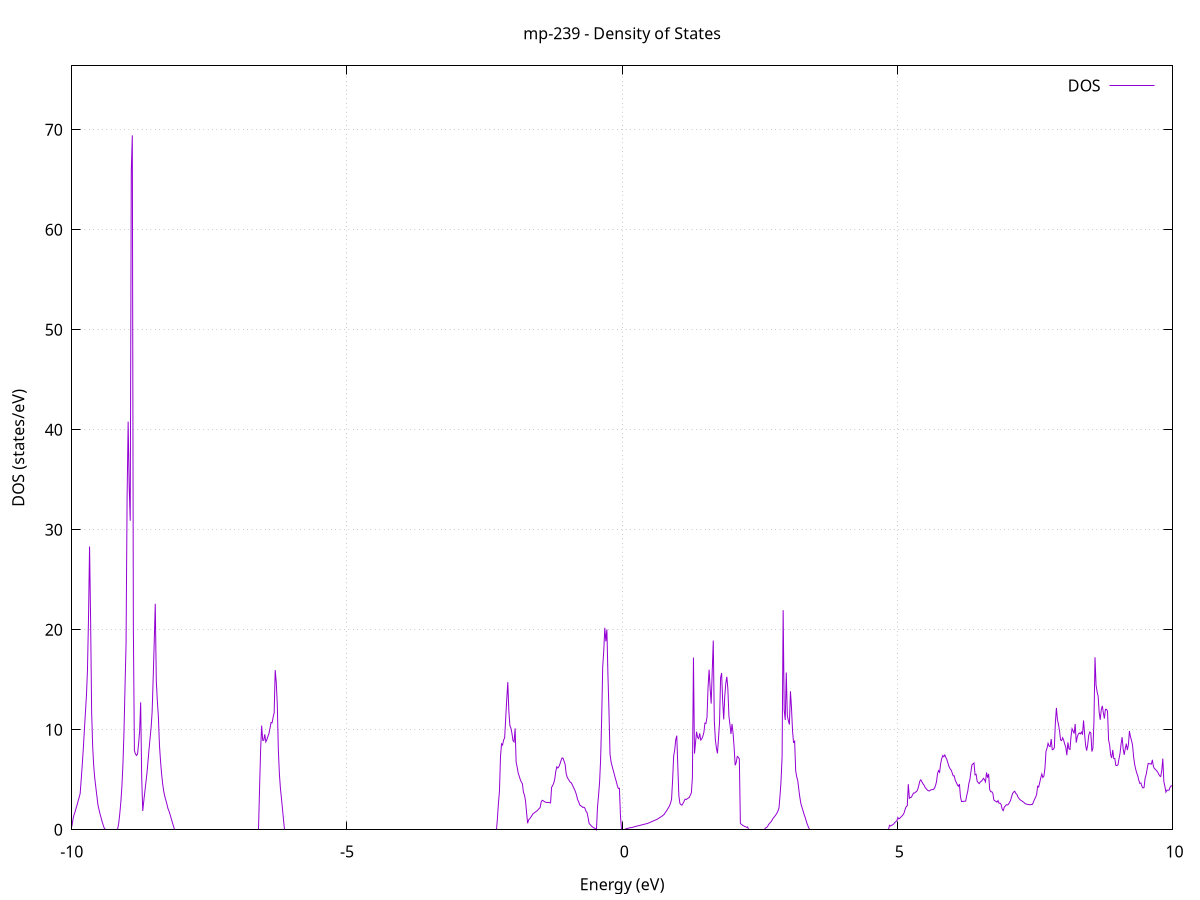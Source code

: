 set title 'mp-239 - Density of States'
set xlabel 'Energy (eV)'
set ylabel 'DOS (states/eV)'
set grid
set xrange [-10:10]
set yrange [0:76.386]
set xzeroaxis lt -1
set terminal png size 800,600
set output 'mp-239_dos_gnuplot.png'
plot '-' using 1:2 with lines title 'DOS'
-25.369200 0.000000
-25.350200 0.000000
-25.331300 0.000000
-25.312300 0.000000
-25.293400 0.000000
-25.274400 0.000000
-25.255500 0.000000
-25.236500 0.000000
-25.217600 0.000000
-25.198600 0.000000
-25.179700 0.000000
-25.160700 0.000000
-25.141800 0.000000
-25.122800 0.000000
-25.103900 0.000000
-25.084900 0.000000
-25.066000 0.000000
-25.047000 0.000000
-25.028100 0.000000
-25.009100 0.000000
-24.990200 0.000000
-24.971200 0.000000
-24.952300 0.000000
-24.933300 0.000000
-24.914400 0.000000
-24.895400 0.000000
-24.876500 0.000000
-24.857500 0.000000
-24.838600 0.000000
-24.819600 0.000000
-24.800600 0.000000
-24.781700 0.000000
-24.762700 0.000000
-24.743800 0.000000
-24.724800 0.000000
-24.705900 0.000000
-24.686900 0.000000
-24.668000 0.000000
-24.649000 0.000000
-24.630100 0.000000
-24.611100 0.000000
-24.592200 0.000000
-24.573200 0.000000
-24.554300 0.000000
-24.535300 0.000000
-24.516400 0.000000
-24.497400 0.000000
-24.478500 0.000000
-24.459500 0.000000
-24.440600 0.000000
-24.421600 0.000000
-24.402700 0.000000
-24.383700 0.000000
-24.364800 0.000000
-24.345800 0.000000
-24.326900 0.000000
-24.307900 0.000000
-24.289000 0.000000
-24.270000 0.000000
-24.251100 0.000000
-24.232100 0.000000
-24.213200 0.000000
-24.194200 0.000000
-24.175200 0.000000
-24.156300 0.000000
-24.137300 0.000000
-24.118400 0.000000
-24.099400 0.000000
-24.080500 0.000000
-24.061500 0.000000
-24.042600 0.000000
-24.023600 0.000000
-24.004700 0.000000
-23.985700 0.000000
-23.966800 0.000000
-23.947800 0.000000
-23.928900 0.000000
-23.909900 0.000000
-23.891000 0.000000
-23.872000 0.000000
-23.853100 0.000000
-23.834100 0.000000
-23.815200 0.000000
-23.796200 0.000000
-23.777300 0.000000
-23.758300 0.000000
-23.739400 0.000000
-23.720400 0.000000
-23.701500 0.000000
-23.682500 0.000000
-23.663600 0.000000
-23.644600 37.419900
-23.625700 88.652300
-23.606700 0.000000
-23.587700 0.000000
-23.568800 0.000000
-23.549800 0.000000
-23.530900 0.000000
-23.511900 0.000000
-23.493000 0.000000
-23.474000 0.000000
-23.455100 0.000000
-23.436100 0.000000
-23.417200 0.000000
-23.398200 0.000000
-23.379300 0.000000
-23.360300 0.000000
-23.341400 0.000000
-23.322400 0.000000
-23.303500 0.000000
-23.284500 0.000000
-23.265600 0.000000
-23.246600 0.000000
-23.227700 0.000000
-23.208700 0.000000
-23.189800 0.000000
-23.170800 0.000000
-23.151900 0.000000
-23.132900 0.000000
-23.114000 0.000000
-23.095000 0.000000
-23.076100 0.000000
-23.057100 0.000000
-23.038200 0.000000
-23.019200 0.000000
-23.000200 0.000000
-22.981300 0.000000
-22.962300 0.000000
-22.943400 0.000000
-22.924400 0.000000
-22.905500 0.000000
-22.886500 0.000000
-22.867600 0.000000
-22.848600 0.000000
-22.829700 0.000000
-22.810700 0.000000
-22.791800 0.000000
-22.772800 0.000000
-22.753900 0.000000
-22.734900 0.000000
-22.716000 0.000000
-22.697000 0.000000
-22.678100 0.000000
-22.659100 0.000000
-22.640200 0.000000
-22.621200 0.000000
-22.602300 0.000000
-22.583300 0.000000
-22.564400 0.000000
-22.545400 0.000000
-22.526500 0.000000
-22.507500 0.000000
-22.488600 0.000000
-22.469600 0.000000
-22.450700 0.000000
-22.431700 0.000000
-22.412800 0.000000
-22.393800 0.000000
-22.374800 0.000000
-22.355900 0.000000
-22.336900 0.000000
-22.318000 0.000000
-22.299000 0.000000
-22.280100 0.000000
-22.261100 0.000000
-22.242200 0.000000
-22.223200 0.000000
-22.204300 0.000000
-22.185300 0.000000
-22.166400 0.000000
-22.147400 0.000000
-22.128500 0.000000
-22.109500 0.000000
-22.090600 0.000000
-22.071600 0.000000
-22.052700 0.000000
-22.033700 0.000000
-22.014800 0.000000
-21.995800 0.000000
-21.976900 0.000000
-21.957900 0.000000
-21.939000 0.000000
-21.920000 0.000000
-21.901100 0.000000
-21.882100 0.000000
-21.863200 0.000000
-21.844200 0.000000
-21.825300 0.000000
-21.806300 0.000000
-21.787300 0.000000
-21.768400 0.000000
-21.749400 0.000000
-21.730500 0.000000
-21.711500 0.000000
-21.692600 0.000000
-21.673600 0.000000
-21.654700 0.000000
-21.635700 0.000000
-21.616800 0.000000
-21.597800 0.000000
-21.578900 0.000000
-21.559900 0.000000
-21.541000 0.000000
-21.522000 0.000000
-21.503100 0.000000
-21.484100 0.000000
-21.465200 0.000000
-21.446200 0.000000
-21.427300 0.000000
-21.408300 0.000000
-21.389400 0.000000
-21.370400 0.000000
-21.351500 0.000000
-21.332500 0.000000
-21.313600 0.000000
-21.294600 0.000000
-21.275700 0.000000
-21.256700 0.000000
-21.237800 0.000000
-21.218800 0.000000
-21.199900 0.000000
-21.180900 0.000000
-21.161900 0.000000
-21.143000 0.000000
-21.124000 0.000000
-21.105100 0.000000
-21.086100 0.000000
-21.067200 0.000000
-21.048200 0.000000
-21.029300 0.000000
-21.010300 0.000000
-20.991400 0.000000
-20.972400 0.000000
-20.953500 0.000000
-20.934500 0.000000
-20.915600 0.000000
-20.896600 0.000000
-20.877700 0.000000
-20.858700 0.000000
-20.839800 0.000000
-20.820800 0.000000
-20.801900 0.000000
-20.782900 0.000000
-20.764000 0.000000
-20.745000 0.000000
-20.726100 0.000000
-20.707100 0.000000
-20.688200 0.000000
-20.669200 0.000000
-20.650300 0.000000
-20.631300 0.000000
-20.612400 0.000000
-20.593400 0.000000
-20.574400 0.000000
-20.555500 0.000000
-20.536500 0.000000
-20.517600 0.000000
-20.498600 0.000000
-20.479700 0.000000
-20.460700 0.000000
-20.441800 0.000000
-20.422800 0.000000
-20.403900 0.000000
-20.384900 0.000000
-20.366000 0.000000
-20.347000 0.000000
-20.328100 0.000000
-20.309100 0.000000
-20.290200 0.000000
-20.271200 0.000000
-20.252300 0.000000
-20.233300 0.000000
-20.214400 0.000000
-20.195400 0.000000
-20.176500 0.000000
-20.157500 0.000000
-20.138600 0.000000
-20.119600 0.000000
-20.100700 0.000000
-20.081700 0.000000
-20.062800 0.000000
-20.043800 0.000000
-20.024900 0.000000
-20.005900 0.000000
-19.986900 0.000000
-19.968000 0.000000
-19.949000 0.000000
-19.930100 0.000000
-19.911100 0.000000
-19.892200 0.000000
-19.873200 0.000000
-19.854300 0.000000
-19.835300 0.000000
-19.816400 0.000000
-19.797400 0.000000
-19.778500 0.000000
-19.759500 0.000000
-19.740600 0.000000
-19.721600 0.000000
-19.702700 0.000000
-19.683700 0.000000
-19.664800 0.000000
-19.645800 0.000000
-19.626900 0.000000
-19.607900 0.000000
-19.589000 0.000000
-19.570000 0.000000
-19.551100 0.000000
-19.532100 0.000000
-19.513200 0.000000
-19.494200 0.000000
-19.475300 0.000000
-19.456300 0.000000
-19.437400 0.000000
-19.418400 0.000000
-19.399500 0.000000
-19.380500 0.000000
-19.361500 0.000000
-19.342600 0.000000
-19.323600 0.000000
-19.304700 0.000000
-19.285700 0.000000
-19.266800 0.000000
-19.247800 0.000000
-19.228900 0.000000
-19.209900 0.000000
-19.191000 0.000000
-19.172000 0.000000
-19.153100 0.000000
-19.134100 0.000000
-19.115200 0.000000
-19.096200 0.000000
-19.077300 0.000000
-19.058300 0.000000
-19.039400 0.000000
-19.020400 0.000000
-19.001500 0.000000
-18.982500 0.000000
-18.963600 0.000000
-18.944600 0.000000
-18.925700 0.000000
-18.906700 0.000000
-18.887800 0.000000
-18.868800 0.000000
-18.849900 0.000000
-18.830900 0.000000
-18.812000 0.000000
-18.793000 0.000000
-18.774000 0.000000
-18.755100 0.000000
-18.736100 0.000000
-18.717200 0.000000
-18.698200 0.000000
-18.679300 0.000000
-18.660300 0.000000
-18.641400 0.000000
-18.622400 0.000000
-18.603500 0.000000
-18.584500 0.000000
-18.565600 0.000000
-18.546600 0.000000
-18.527700 0.000000
-18.508700 0.000000
-18.489800 0.000000
-18.470800 0.000000
-18.451900 0.000000
-18.432900 0.000000
-18.414000 0.000000
-18.395000 0.000000
-18.376100 0.000000
-18.357100 0.000000
-18.338200 0.000000
-18.319200 0.000000
-18.300300 0.000000
-18.281300 0.000000
-18.262400 0.000000
-18.243400 0.000000
-18.224500 0.000000
-18.205500 0.000000
-18.186500 0.000000
-18.167600 0.000000
-18.148600 0.000000
-18.129700 0.000000
-18.110700 0.000000
-18.091800 0.000000
-18.072800 0.000000
-18.053900 0.000000
-18.034900 0.000000
-18.016000 0.000000
-17.997000 0.000000
-17.978100 0.000000
-17.959100 0.000000
-17.940200 0.000000
-17.921200 0.000000
-17.902300 0.000000
-17.883300 0.000000
-17.864400 0.000000
-17.845400 0.000000
-17.826500 0.000000
-17.807500 0.000000
-17.788600 0.000000
-17.769600 0.000000
-17.750700 0.000000
-17.731700 0.000000
-17.712800 0.000000
-17.693800 0.000000
-17.674900 0.000000
-17.655900 0.000000
-17.637000 0.000000
-17.618000 0.000000
-17.599100 0.000000
-17.580100 0.000000
-17.561100 0.000000
-17.542200 0.000000
-17.523200 0.000000
-17.504300 0.000000
-17.485300 0.000000
-17.466400 0.000000
-17.447400 0.000000
-17.428500 0.000000
-17.409500 0.000000
-17.390600 0.000000
-17.371600 0.000000
-17.352700 0.000000
-17.333700 0.000000
-17.314800 0.000000
-17.295800 0.000000
-17.276900 0.000000
-17.257900 0.000000
-17.239000 0.000000
-17.220000 0.000000
-17.201100 0.000000
-17.182100 0.000000
-17.163200 0.000000
-17.144200 0.000000
-17.125300 0.000000
-17.106300 0.000000
-17.087400 0.000000
-17.068400 0.000000
-17.049500 0.000000
-17.030500 0.000000
-17.011600 0.000000
-16.992600 0.000000
-16.973600 0.000000
-16.954700 0.000000
-16.935700 0.000000
-16.916800 0.000000
-16.897800 0.000000
-16.878900 0.000000
-16.859900 0.000000
-16.841000 0.000000
-16.822000 0.000000
-16.803100 0.000000
-16.784100 0.000000
-16.765200 0.000000
-16.746200 0.000000
-16.727300 0.000000
-16.708300 0.000000
-16.689400 0.000000
-16.670400 0.000000
-16.651500 0.000000
-16.632500 0.000000
-16.613600 0.000000
-16.594600 0.000000
-16.575700 0.000000
-16.556700 0.000000
-16.537800 0.000000
-16.518800 0.000000
-16.499900 0.000000
-16.480900 0.000000
-16.462000 0.000000
-16.443000 0.000000
-16.424100 0.000000
-16.405100 0.000000
-16.386100 0.000000
-16.367200 0.000000
-16.348200 0.000000
-16.329300 0.000000
-16.310300 0.000000
-16.291400 0.000000
-16.272400 0.000000
-16.253500 0.000000
-16.234500 0.000000
-16.215600 0.000000
-16.196600 0.000000
-16.177700 0.000000
-16.158700 0.000000
-16.139800 0.000000
-16.120800 0.000000
-16.101900 0.000000
-16.082900 0.000000
-16.064000 0.000000
-16.045000 0.000000
-16.026100 0.000000
-16.007100 0.000000
-15.988200 0.000000
-15.969200 0.000000
-15.950300 0.000000
-15.931300 0.000000
-15.912400 0.000000
-15.893400 0.000000
-15.874500 0.000000
-15.855500 0.000000
-15.836600 0.000000
-15.817600 0.000000
-15.798700 0.000000
-15.779700 0.000000
-15.760700 0.000000
-15.741800 0.000000
-15.722800 0.000000
-15.703900 0.000000
-15.684900 0.000000
-15.666000 0.000000
-15.647000 0.000000
-15.628100 0.000000
-15.609100 0.000000
-15.590200 0.000000
-15.571200 0.000000
-15.552300 0.000000
-15.533300 0.000000
-15.514400 0.000000
-15.495400 0.000000
-15.476500 0.000000
-15.457500 0.000000
-15.438600 0.000000
-15.419600 0.000000
-15.400700 0.000000
-15.381700 0.000000
-15.362800 0.000000
-15.343800 0.000000
-15.324900 0.000000
-15.305900 0.000000
-15.287000 0.000000
-15.268000 0.000000
-15.249100 0.000000
-15.230100 0.000000
-15.211200 0.000000
-15.192200 0.000000
-15.173200 0.000000
-15.154300 0.000000
-15.135300 0.000000
-15.116400 0.000000
-15.097400 0.000000
-15.078500 0.000000
-15.059500 0.000000
-15.040600 0.000000
-15.021600 0.000000
-15.002700 0.000000
-14.983700 0.000000
-14.964800 0.000000
-14.945800 0.000000
-14.926900 0.000000
-14.907900 0.000000
-14.889000 0.000000
-14.870000 0.000000
-14.851100 0.000000
-14.832100 0.000000
-14.813200 0.000000
-14.794200 0.000000
-14.775300 0.000000
-14.756300 0.000000
-14.737400 0.000000
-14.718400 0.000000
-14.699500 0.000000
-14.680500 0.000000
-14.661600 0.000000
-14.642600 0.000000
-14.623700 0.000000
-14.604700 0.000000
-14.585700 0.000000
-14.566800 0.000000
-14.547800 0.000000
-14.528900 0.000000
-14.509900 0.000000
-14.491000 0.000000
-14.472000 0.000000
-14.453100 0.000000
-14.434100 0.000000
-14.415200 0.000000
-14.396200 0.000000
-14.377300 0.000000
-14.358300 0.000000
-14.339400 0.000000
-14.320400 0.000000
-14.301500 0.000000
-14.282500 0.000000
-14.263600 0.000000
-14.244600 0.000000
-14.225700 0.000000
-14.206700 0.000000
-14.187800 0.000000
-14.168800 0.000000
-14.149900 0.000000
-14.130900 0.000000
-14.112000 0.000000
-14.093000 0.000000
-14.074100 0.000000
-14.055100 0.000000
-14.036200 0.000000
-14.017200 0.000000
-13.998300 0.000000
-13.979300 0.000000
-13.960300 0.000000
-13.941400 0.000000
-13.922400 0.000000
-13.903500 0.000000
-13.884500 0.000000
-13.865600 0.000000
-13.846600 0.000000
-13.827700 0.000000
-13.808700 0.000000
-13.789800 0.000000
-13.770800 0.000000
-13.751900 0.000000
-13.732900 0.000000
-13.714000 0.000000
-13.695000 0.000000
-13.676100 0.000000
-13.657100 0.000000
-13.638200 0.000000
-13.619200 0.000000
-13.600300 0.000000
-13.581300 0.000000
-13.562400 0.000000
-13.543400 0.000000
-13.524500 0.000000
-13.505500 0.000000
-13.486600 0.000000
-13.467600 0.000000
-13.448700 0.000000
-13.429700 0.000000
-13.410800 0.000000
-13.391800 0.000000
-13.372800 0.000000
-13.353900 0.000000
-13.334900 0.000000
-13.316000 0.000000
-13.297000 0.000000
-13.278100 0.000000
-13.259100 0.000000
-13.240200 0.000000
-13.221200 0.000000
-13.202300 0.000000
-13.183300 0.000000
-13.164400 0.000000
-13.145400 0.000000
-13.126500 0.000000
-13.107500 0.000000
-13.088600 0.000000
-13.069600 0.000000
-13.050700 0.000000
-13.031700 0.000000
-13.012800 0.000000
-12.993800 0.000000
-12.974900 0.000000
-12.955900 0.000000
-12.937000 0.000000
-12.918000 0.000000
-12.899100 0.000000
-12.880100 0.000000
-12.861200 0.000000
-12.842200 0.000000
-12.823300 0.000000
-12.804300 0.000000
-12.785400 0.000000
-12.766400 0.000000
-12.747400 0.000000
-12.728500 0.000000
-12.709500 0.000000
-12.690600 0.000000
-12.671600 0.000000
-12.652700 0.000000
-12.633700 0.000000
-12.614800 0.000000
-12.595800 0.000000
-12.576900 0.000000
-12.557900 0.000000
-12.539000 0.000000
-12.520000 0.000000
-12.501100 0.000000
-12.482100 0.000000
-12.463200 0.000000
-12.444200 0.000000
-12.425300 0.000000
-12.406300 0.000000
-12.387400 0.000000
-12.368400 0.000000
-12.349500 0.000000
-12.330500 0.000000
-12.311600 0.000000
-12.292600 0.000000
-12.273700 0.000000
-12.254700 0.000000
-12.235800 0.000000
-12.216800 0.000000
-12.197900 0.000000
-12.178900 0.000000
-12.159900 19.090300
-12.141000 16.727700
-12.122000 15.070700
-12.103100 15.658800
-12.084100 16.118200
-12.065200 14.943700
-12.046200 14.271400
-12.027300 13.510900
-12.008300 13.209600
-11.989400 13.286200
-11.970400 11.505100
-11.951500 9.843700
-11.932500 11.082700
-11.913600 7.632300
-11.894600 6.133800
-11.875700 5.079800
-11.856700 4.232500
-11.837800 3.298500
-11.818800 2.604700
-11.799900 1.686300
-11.780900 0.000000
-11.762000 0.000000
-11.743000 0.000000
-11.724100 0.000000
-11.705100 0.000000
-11.686200 0.000000
-11.667200 0.000000
-11.648300 0.000000
-11.629300 0.000000
-11.610400 0.000000
-11.591400 0.000000
-11.572400 0.000000
-11.553500 0.000000
-11.534500 0.000000
-11.515600 0.000000
-11.496600 0.000000
-11.477700 0.000000
-11.458700 0.000000
-11.439800 0.000000
-11.420800 0.000000
-11.401900 0.000000
-11.382900 0.000000
-11.364000 0.000000
-11.345000 0.000000
-11.326100 0.000000
-11.307100 0.000000
-11.288200 0.000000
-11.269200 0.000000
-11.250300 0.000000
-11.231300 0.000000
-11.212400 0.000000
-11.193400 0.000000
-11.174500 0.000000
-11.155500 0.000000
-11.136600 0.000000
-11.117600 0.000000
-11.098700 0.000000
-11.079700 0.000000
-11.060800 0.000000
-11.041800 0.000000
-11.022900 0.000000
-11.003900 0.000000
-10.985000 0.000000
-10.966000 0.000000
-10.947000 0.000000
-10.928100 0.000000
-10.909100 0.000000
-10.890200 0.000000
-10.871200 0.000000
-10.852300 0.000000
-10.833300 0.000000
-10.814400 0.000000
-10.795400 0.000000
-10.776500 0.000000
-10.757500 0.000000
-10.738600 0.000000
-10.719600 0.000000
-10.700700 0.000000
-10.681700 0.000000
-10.662800 0.000000
-10.643800 0.000000
-10.624900 0.000000
-10.605900 0.000000
-10.587000 0.000000
-10.568000 0.000000
-10.549100 0.000000
-10.530100 0.000000
-10.511200 0.000000
-10.492200 0.000000
-10.473300 0.000000
-10.454300 0.000000
-10.435400 0.000000
-10.416400 0.000000
-10.397500 0.000000
-10.378500 0.000000
-10.359500 0.000000
-10.340600 0.000000
-10.321600 0.000000
-10.302700 0.000000
-10.283700 0.000000
-10.264800 0.000000
-10.245800 0.000000
-10.226900 0.000000
-10.207900 0.000000
-10.189000 0.000000
-10.170000 0.000000
-10.151100 0.000000
-10.132100 0.000000
-10.113200 0.000000
-10.094200 0.000000
-10.075300 0.000000
-10.056300 0.000000
-10.037400 0.000000
-10.018400 0.000000
-9.999500 0.316900
-9.980500 0.977100
-9.961600 1.455600
-9.942600 1.756700
-9.923700 2.121400
-9.904700 2.463500
-9.885800 2.857200
-9.866800 3.226800
-9.847900 3.625200
-9.828900 5.010800
-9.810000 6.507400
-9.791000 8.100300
-9.772000 9.925600
-9.753100 11.665400
-9.734100 13.382600
-9.715200 15.974200
-9.696200 21.215600
-9.677300 28.327500
-9.658300 21.117600
-9.639400 11.737800
-9.620400 8.326100
-9.601500 6.377700
-9.582500 5.148400
-9.563600 4.263700
-9.544600 3.392600
-9.525700 2.517400
-9.506700 2.036200
-9.487800 1.604200
-9.468800 1.221600
-9.449900 0.831300
-9.430900 0.496600
-9.412000 0.189100
-9.393000 0.000000
-9.374100 0.000000
-9.355100 0.000000
-9.336200 0.000000
-9.317200 0.000000
-9.298300 0.000000
-9.279300 0.000000
-9.260400 0.000000
-9.241400 0.000000
-9.222500 0.000000
-9.203500 0.000000
-9.184600 0.000000
-9.165600 0.000000
-9.146600 0.661400
-9.127700 1.633600
-9.108700 2.777000
-9.089800 4.313800
-9.070800 6.522900
-9.051900 9.749800
-9.032900 14.298000
-9.014000 18.600200
-8.995000 33.203500
-8.976100 40.815400
-8.957100 34.338100
-8.938200 30.902700
-8.919200 65.865700
-8.900300 69.441800
-8.881300 20.128600
-8.862400 7.921600
-8.843400 7.590700
-8.824500 7.429500
-8.805500 7.570400
-8.786600 8.584300
-8.767600 9.817500
-8.748700 12.741300
-8.729700 5.199700
-8.710800 1.880600
-8.691800 2.885100
-8.672900 3.783800
-8.653900 4.717500
-8.635000 5.616400
-8.616000 6.813300
-8.597100 8.017500
-8.578100 9.134100
-8.559100 10.202500
-8.540200 11.776100
-8.521200 15.132200
-8.502300 18.751200
-8.483300 22.600700
-8.464400 14.873100
-8.445400 12.866300
-8.426500 11.273800
-8.407500 8.493400
-8.388600 6.942100
-8.369600 5.664400
-8.350700 4.676300
-8.331700 3.924200
-8.312800 3.390800
-8.293800 3.008800
-8.274900 2.640800
-8.255900 2.184400
-8.237000 1.919600
-8.218000 1.602000
-8.199100 1.236500
-8.180100 0.872900
-8.161200 0.519300
-8.142200 0.000000
-8.123300 0.000000
-8.104300 0.000000
-8.085400 0.000000
-8.066400 0.000000
-8.047500 0.000000
-8.028500 0.000000
-8.009600 0.000000
-7.990600 0.000000
-7.971600 0.000000
-7.952700 0.000000
-7.933700 0.000000
-7.914800 0.000000
-7.895800 0.000000
-7.876900 0.000000
-7.857900 0.000000
-7.839000 0.000000
-7.820000 0.000000
-7.801100 0.000000
-7.782100 0.000000
-7.763200 0.000000
-7.744200 0.000000
-7.725300 0.000000
-7.706300 0.000000
-7.687400 0.000000
-7.668400 0.000000
-7.649500 0.000000
-7.630500 0.000000
-7.611600 0.000000
-7.592600 0.000000
-7.573700 0.000000
-7.554700 0.000000
-7.535800 0.000000
-7.516800 0.000000
-7.497900 0.000000
-7.478900 0.000000
-7.460000 0.000000
-7.441000 0.000000
-7.422100 0.000000
-7.403100 0.000000
-7.384200 0.000000
-7.365200 0.000000
-7.346200 0.000000
-7.327300 0.000000
-7.308300 0.000000
-7.289400 0.000000
-7.270400 0.000000
-7.251500 0.000000
-7.232500 0.000000
-7.213600 0.000000
-7.194600 0.000000
-7.175700 0.000000
-7.156700 0.000000
-7.137800 0.000000
-7.118800 0.000000
-7.099900 0.000000
-7.080900 0.000000
-7.062000 0.000000
-7.043000 0.000000
-7.024100 0.000000
-7.005100 0.000000
-6.986200 0.000000
-6.967200 0.000000
-6.948300 0.000000
-6.929300 0.000000
-6.910400 0.000000
-6.891400 0.000000
-6.872500 0.000000
-6.853500 0.000000
-6.834600 0.000000
-6.815600 0.000000
-6.796700 0.000000
-6.777700 0.000000
-6.758700 0.000000
-6.739800 0.000000
-6.720800 0.000000
-6.701900 0.000000
-6.682900 0.000000
-6.664000 0.000000
-6.645000 0.000000
-6.626100 0.000000
-6.607100 0.000000
-6.588200 4.152600
-6.569200 7.930400
-6.550300 10.412100
-6.531300 8.954900
-6.512400 8.940900
-6.493400 9.548500
-6.474500 8.785000
-6.455500 9.012600
-6.436600 9.339900
-6.417600 9.624900
-6.398700 10.150000
-6.379700 10.725300
-6.360800 10.692000
-6.341800 11.252300
-6.322900 11.698200
-6.303900 15.966300
-6.285000 14.765400
-6.266000 12.547700
-6.247100 8.013200
-6.228100 5.616800
-6.209200 4.138700
-6.190200 3.136600
-6.171200 2.042600
-6.152300 0.971400
-6.133300 0.000000
-6.114400 0.000000
-6.095400 0.000000
-6.076500 0.000000
-6.057500 0.000000
-6.038600 0.000000
-6.019600 0.000000
-6.000700 0.000000
-5.981700 0.000000
-5.962800 0.000000
-5.943800 0.000000
-5.924900 0.000000
-5.905900 0.000000
-5.887000 0.000000
-5.868000 0.000000
-5.849100 0.000000
-5.830100 0.000000
-5.811200 0.000000
-5.792200 0.000000
-5.773300 0.000000
-5.754300 0.000000
-5.735400 0.000000
-5.716400 0.000000
-5.697500 0.000000
-5.678500 0.000000
-5.659600 0.000000
-5.640600 0.000000
-5.621700 0.000000
-5.602700 0.000000
-5.583800 0.000000
-5.564800 0.000000
-5.545800 0.000000
-5.526900 0.000000
-5.507900 0.000000
-5.489000 0.000000
-5.470000 0.000000
-5.451100 0.000000
-5.432100 0.000000
-5.413200 0.000000
-5.394200 0.000000
-5.375300 0.000000
-5.356300 0.000000
-5.337400 0.000000
-5.318400 0.000000
-5.299500 0.000000
-5.280500 0.000000
-5.261600 0.000000
-5.242600 0.000000
-5.223700 0.000000
-5.204700 0.000000
-5.185800 0.000000
-5.166800 0.000000
-5.147900 0.000000
-5.128900 0.000000
-5.110000 0.000000
-5.091000 0.000000
-5.072100 0.000000
-5.053100 0.000000
-5.034200 0.000000
-5.015200 0.000000
-4.996300 0.000000
-4.977300 0.000000
-4.958300 0.000000
-4.939400 0.000000
-4.920400 0.000000
-4.901500 0.000000
-4.882500 0.000000
-4.863600 0.000000
-4.844600 0.000000
-4.825700 0.000000
-4.806700 0.000000
-4.787800 0.000000
-4.768800 0.000000
-4.749900 0.000000
-4.730900 0.000000
-4.712000 0.000000
-4.693000 0.000000
-4.674100 0.000000
-4.655100 0.000000
-4.636200 0.000000
-4.617200 0.000000
-4.598300 0.000000
-4.579300 0.000000
-4.560400 0.000000
-4.541400 0.000000
-4.522500 0.000000
-4.503500 0.000000
-4.484600 0.000000
-4.465600 0.000000
-4.446700 0.000000
-4.427700 0.000000
-4.408800 0.000000
-4.389800 0.000000
-4.370900 0.000000
-4.351900 0.000000
-4.332900 0.000000
-4.314000 0.000000
-4.295000 0.000000
-4.276100 0.000000
-4.257100 0.000000
-4.238200 0.000000
-4.219200 0.000000
-4.200300 0.000000
-4.181300 0.000000
-4.162400 0.000000
-4.143400 0.000000
-4.124500 0.000000
-4.105500 0.000000
-4.086600 0.000000
-4.067600 0.000000
-4.048700 0.000000
-4.029700 0.000000
-4.010800 0.000000
-3.991800 0.000000
-3.972900 0.000000
-3.953900 0.000000
-3.935000 0.000000
-3.916000 0.000000
-3.897100 0.000000
-3.878100 0.000000
-3.859200 0.000000
-3.840200 0.000000
-3.821300 0.000000
-3.802300 0.000000
-3.783400 0.000000
-3.764400 0.000000
-3.745400 0.000000
-3.726500 0.000000
-3.707500 0.000000
-3.688600 0.000000
-3.669600 0.000000
-3.650700 0.000000
-3.631700 0.000000
-3.612800 0.000000
-3.593800 0.000000
-3.574900 0.000000
-3.555900 0.000000
-3.537000 0.000000
-3.518000 0.000000
-3.499100 0.000000
-3.480100 0.000000
-3.461200 0.000000
-3.442200 0.000000
-3.423300 0.000000
-3.404300 0.000000
-3.385400 0.000000
-3.366400 0.000000
-3.347500 0.000000
-3.328500 0.000000
-3.309600 0.000000
-3.290600 0.000000
-3.271700 0.000000
-3.252700 0.000000
-3.233800 0.000000
-3.214800 0.000000
-3.195900 0.000000
-3.176900 0.000000
-3.157900 0.000000
-3.139000 0.000000
-3.120000 0.000000
-3.101100 0.000000
-3.082100 0.000000
-3.063200 0.000000
-3.044200 0.000000
-3.025300 0.000000
-3.006300 0.000000
-2.987400 0.000000
-2.968400 0.000000
-2.949500 0.000000
-2.930500 0.000000
-2.911600 0.000000
-2.892600 0.000000
-2.873700 0.000000
-2.854700 0.000000
-2.835800 0.000000
-2.816800 0.000000
-2.797900 0.000000
-2.778900 0.000000
-2.760000 0.000000
-2.741000 0.000000
-2.722100 0.000000
-2.703100 0.000000
-2.684200 0.000000
-2.665200 0.000000
-2.646300 0.000000
-2.627300 0.000000
-2.608400 0.000000
-2.589400 0.000000
-2.570500 0.000000
-2.551500 0.000000
-2.532500 0.000000
-2.513600 0.000000
-2.494600 0.000000
-2.475700 0.000000
-2.456700 0.000000
-2.437800 0.000000
-2.418800 0.000000
-2.399900 0.000000
-2.380900 0.000000
-2.362000 0.000000
-2.343000 0.000000
-2.324100 0.000000
-2.305100 0.000000
-2.286200 0.000000
-2.267200 1.046200
-2.248300 2.615800
-2.229300 3.853200
-2.210400 7.309900
-2.191400 8.591100
-2.172500 8.473100
-2.153500 8.985100
-2.134600 9.191800
-2.115600 11.195800
-2.096700 13.041800
-2.077700 14.764800
-2.058800 11.874200
-2.039800 10.417800
-2.020900 10.153800
-2.001900 9.623800
-1.983000 8.912100
-1.964000 8.787500
-1.945000 10.138300
-1.926100 6.767700
-1.907100 6.256300
-1.888200 5.658500
-1.869200 5.334400
-1.850300 5.018700
-1.831300 4.776900
-1.812400 4.599900
-1.793400 3.729100
-1.774500 3.479000
-1.755500 2.878100
-1.736600 1.728700
-1.717600 0.650500
-1.698700 0.999800
-1.679700 1.090700
-1.660800 1.247500
-1.641800 1.399900
-1.622900 1.584400
-1.603900 1.657600
-1.585000 1.744600
-1.566000 1.807600
-1.547100 1.897000
-1.528100 2.002300
-1.509200 2.117300
-1.490200 2.227800
-1.471300 2.773000
-1.452300 2.950100
-1.433400 2.902600
-1.414400 2.818700
-1.395500 2.773500
-1.376500 2.727000
-1.357500 2.738500
-1.338600 2.727200
-1.319600 2.709300
-1.300700 2.688800
-1.281700 4.251400
-1.262800 4.420400
-1.243800 4.657500
-1.224900 5.064600
-1.205900 5.828000
-1.187000 6.299000
-1.168000 6.177500
-1.149100 6.309100
-1.130100 6.577300
-1.111200 6.903400
-1.092200 7.181200
-1.073300 7.157300
-1.054300 6.852000
-1.035400 6.515900
-1.016400 5.593500
-0.997500 5.245700
-0.978500 5.064800
-0.959600 4.902100
-0.940600 4.743300
-0.921700 4.679500
-0.902700 4.469500
-0.883800 4.223400
-0.864800 4.019500
-0.845900 3.767700
-0.826900 3.425100
-0.808000 2.987100
-0.789000 2.784700
-0.770100 2.478400
-0.751100 2.399800
-0.732100 2.337000
-0.713200 2.227600
-0.694200 2.256000
-0.675300 2.143200
-0.656300 1.846100
-0.637400 1.717900
-0.618400 1.203700
-0.599500 0.629100
-0.580500 0.513000
-0.561600 0.396800
-0.542600 0.297200
-0.523700 0.222800
-0.504700 0.165200
-0.485800 0.115600
-0.466800 0.000000
-0.447900 2.267000
-0.428900 3.436600
-0.410000 4.726800
-0.391000 7.046100
-0.372100 11.123100
-0.353100 16.316700
-0.334200 17.881400
-0.315200 20.196900
-0.296300 18.840200
-0.277300 20.032600
-0.258400 15.527600
-0.239400 11.901900
-0.220500 7.576800
-0.201500 6.782700
-0.182600 6.377900
-0.163600 5.975000
-0.144600 5.595100
-0.125700 5.191900
-0.106700 4.824900
-0.087800 4.415600
-0.068800 4.135100
-0.049900 4.151300
-0.030900 1.429100
-0.012000 0.000000
0.007000 0.000000
0.025900 0.000000
0.044900 0.000000
0.063800 0.095400
0.082800 0.119500
0.101700 0.145600
0.120700 0.173500
0.139600 0.203200
0.158600 0.205300
0.177500 0.231000
0.196500 0.258000
0.215400 0.286500
0.234400 0.316300
0.253300 0.347500
0.272300 0.380000
0.291200 0.396700
0.310200 0.419100
0.329100 0.445500
0.348100 0.477100
0.367000 0.503600
0.386000 0.530000
0.404900 0.556200
0.423900 0.582300
0.442900 0.608200
0.461800 0.637400
0.480800 0.676400
0.499700 0.718700
0.518700 0.764400
0.537600 0.811800
0.556600 0.858300
0.575500 0.907200
0.594500 0.951300
0.613400 0.991100
0.632400 1.043900
0.651300 1.104700
0.670300 1.171600
0.689200 1.241000
0.708200 1.308400
0.727100 1.377900
0.746100 1.453200
0.765000 1.549800
0.784000 1.719000
0.802900 1.865400
0.821900 2.033200
0.840800 2.200500
0.859800 2.384200
0.878700 2.652100
0.897700 3.040600
0.916600 4.932000
0.935600 7.358700
0.954500 7.971000
0.973500 8.986000
0.992400 9.409000
1.011400 6.362800
1.030300 3.420800
1.049300 2.638400
1.068300 2.509000
1.087200 2.460800
1.106200 2.643700
1.125100 2.851900
1.144100 3.063000
1.163000 3.021900
1.182000 3.094300
1.200900 3.169000
1.219900 3.228300
1.238800 3.465800
1.257800 3.692100
1.276700 5.210700
1.295700 17.214300
1.314600 7.609900
1.333600 8.721900
1.352500 9.807800
1.371500 9.227500
1.390400 9.116400
1.409400 9.639500
1.428300 8.971700
1.447300 9.091000
1.466200 9.350900
1.485200 9.735100
1.504100 10.672700
1.523100 10.634000
1.542000 11.269300
1.561000 14.255700
1.579900 16.007600
1.598900 14.139800
1.617800 12.613700
1.636800 15.842900
1.655800 18.921500
1.674700 10.899700
1.693700 8.999200
1.712600 8.177300
1.731600 7.639700
1.750500 9.104100
1.769500 10.713200
1.788400 15.186800
1.807400 15.678100
1.826300 12.909900
1.845300 11.032100
1.864200 13.313100
1.883200 14.625100
1.902100 15.303700
1.921100 14.076900
1.940000 11.382300
1.959000 10.523900
1.977900 9.578900
1.996900 10.577000
2.015800 9.654800
2.034800 8.221900
2.053700 6.446200
2.072700 6.732700
2.091600 7.332200
2.110600 7.256400
2.129500 7.074500
2.148500 0.637500
2.167400 0.539300
2.186400 0.459700
2.205300 0.395000
2.224300 0.335000
2.243300 0.301600
2.262200 0.249600
2.281200 0.282000
2.300100 0.000000
2.319100 0.000000
2.338000 0.000000
2.357000 0.000000
2.375900 0.000000
2.394900 0.000000
2.413800 0.000000
2.432800 0.000000
2.451700 0.000000
2.470700 0.000000
2.489600 0.000000
2.508600 0.000000
2.527500 0.000000
2.546500 0.000000
2.565400 0.000000
2.584400 0.000000
2.603300 0.168700
2.622300 0.234300
2.641200 0.308400
2.660200 0.522000
2.679100 0.645500
2.698100 0.753800
2.717000 0.891500
2.736000 1.091700
2.754900 1.229500
2.773900 1.352000
2.792800 1.493300
2.811800 1.660100
2.830700 1.868900
2.849700 2.183800
2.868700 3.407500
2.887600 4.927800
2.906600 7.353500
2.925500 21.963200
2.944500 11.953000
2.963400 10.976300
2.982400 15.731000
3.001300 11.434000
3.020300 10.898900
3.039200 10.525500
3.058200 13.847000
3.077100 12.196900
3.096100 9.888900
3.115000 8.687200
3.134000 8.913700
3.152900 5.910000
3.171900 5.299400
3.190800 4.899700
3.209800 4.055700
3.228700 3.247600
3.247700 2.616600
3.266600 2.268000
3.285600 1.923600
3.304500 1.572900
3.323500 1.272300
3.342400 0.927400
3.361400 0.585200
3.380300 0.325200
3.399300 0.000000
3.418200 0.000000
3.437200 0.000000
3.456200 0.000000
3.475100 0.000000
3.494100 0.000000
3.513000 0.000000
3.532000 0.000000
3.550900 0.000000
3.569900 0.000000
3.588800 0.000000
3.607800 0.000000
3.626700 0.000000
3.645700 0.000000
3.664600 0.000000
3.683600 0.000000
3.702500 0.000000
3.721500 0.000000
3.740400 0.000000
3.759400 0.000000
3.778300 0.000000
3.797300 0.000000
3.816200 0.000000
3.835200 0.000000
3.854100 0.000000
3.873100 0.000000
3.892000 0.000000
3.911000 0.000000
3.929900 0.000000
3.948900 0.000000
3.967800 0.000000
3.986800 0.000000
4.005700 0.000000
4.024700 0.000000
4.043600 0.000000
4.062600 0.000000
4.081600 0.000000
4.100500 0.000000
4.119500 0.000000
4.138400 0.000000
4.157400 0.000000
4.176300 0.000000
4.195300 0.000000
4.214200 0.000000
4.233200 0.000000
4.252100 0.000000
4.271100 0.000000
4.290000 0.000000
4.309000 0.000000
4.327900 0.000000
4.346900 0.000000
4.365800 0.000000
4.384800 0.000000
4.403700 0.000000
4.422700 0.000000
4.441600 0.000000
4.460600 0.000000
4.479500 0.000000
4.498500 0.000000
4.517400 0.000000
4.536400 0.000000
4.555300 0.000000
4.574300 0.000000
4.593200 0.000000
4.612200 0.000000
4.631100 0.000000
4.650100 0.000000
4.669100 0.000000
4.688000 0.000000
4.707000 0.000000
4.725900 0.000000
4.744900 0.000000
4.763800 0.000000
4.782800 0.000000
4.801700 0.000000
4.820700 0.000000
4.839600 0.000000
4.858600 0.448500
4.877500 0.378600
4.896500 0.441600
4.915400 0.506200
4.934400 0.572400
4.953300 0.721300
4.972300 0.810000
4.991200 0.901700
5.010200 1.221600
5.029100 1.084900
5.048100 1.170300
5.067000 1.279600
5.086000 1.383100
5.104900 1.509800
5.123900 1.696000
5.142800 2.069700
5.161800 2.313300
5.180700 2.398400
5.199700 4.559100
5.218600 3.148100
5.237600 3.222100
5.256600 3.259900
5.275500 3.483400
5.294500 3.672000
5.313400 3.674000
5.332400 3.771200
5.351300 3.830200
5.370300 4.031500
5.389200 4.406700
5.408200 4.856500
5.427100 4.995500
5.446100 4.801700
5.465000 4.604100
5.484000 4.480200
5.502900 4.255000
5.521900 4.119300
5.540800 4.007500
5.559800 3.907600
5.578700 3.883200
5.597700 3.945000
5.616600 4.002300
5.635600 4.020300
5.654500 4.034700
5.673500 4.141600
5.692400 4.398400
5.711400 4.778700
5.730300 5.620300
5.749300 5.916100
5.768200 5.752100
5.787200 6.602400
5.806100 7.105200
5.825100 7.420800
5.844000 7.309000
5.863000 7.480500
5.882000 7.218200
5.900900 7.014600
5.919900 6.662300
5.938800 6.333600
5.957800 6.107300
5.976700 5.984300
5.995700 5.713400
6.014600 5.393600
6.033600 5.395500
6.052500 4.954100
6.071500 4.730300
6.090400 4.499900
6.109400 4.348500
6.128300 4.571200
6.147300 3.311500
6.166200 2.823300
6.185200 2.830700
6.204100 2.847000
6.223100 2.856400
6.242000 2.863800
6.261000 3.435000
6.279900 3.858500
6.298900 4.608300
6.317800 5.003100
6.336800 5.790400
6.355700 6.487500
6.374700 6.586600
6.393600 6.679900
6.412600 5.494600
6.431500 5.549800
6.450500 4.863100
6.469500 4.711200
6.488400 4.612900
6.507400 4.778400
6.526300 4.852900
6.545300 4.963000
6.564200 5.147500
6.583200 5.012700
6.602100 4.788700
6.621100 5.729300
6.640000 5.210700
6.659000 5.586100
6.677900 4.030400
6.696900 3.803400
6.715800 3.807200
6.734800 3.668300
6.753700 2.986000
6.772700 2.900700
6.791600 2.838400
6.810600 2.762100
6.829500 2.915600
6.848500 2.652400
6.867400 2.660500
6.886400 2.524100
6.905300 2.061600
6.924300 1.916100
6.943200 2.258800
6.962200 2.371700
6.981100 2.508700
7.000100 2.479300
7.019000 2.546100
7.038000 2.740300
7.057000 2.922600
7.075900 3.298700
7.094900 3.629400
7.113800 3.771100
7.132800 3.854300
7.151700 3.641700
7.170700 3.552100
7.189600 3.296500
7.208600 3.153300
7.227500 3.010800
7.246500 2.949600
7.265400 2.874800
7.284400 2.800400
7.303300 2.717800
7.322300 2.608300
7.341200 2.578700
7.360200 2.550600
7.379100 2.522800
7.398100 2.505000
7.417000 2.504600
7.436000 2.533000
7.454900 2.536800
7.473900 2.789400
7.492800 3.040400
7.511800 3.249400
7.530700 3.516600
7.549700 4.356300
7.568600 4.270800
7.587600 4.728800
7.606500 5.185500
7.625500 5.580300
7.644400 5.227300
7.663400 5.355800
7.682400 6.149800
7.701300 7.841800
7.720300 8.151200
7.739200 8.645900
7.758200 8.364100
7.777100 8.313300
7.796100 9.073000
7.815000 8.007200
7.834000 8.038000
7.852900 8.202900
7.871900 10.741500
7.890800 12.185900
7.909800 10.979300
7.928700 10.533600
7.947700 9.879800
7.966600 8.968800
7.985600 8.925900
8.004500 9.202700
8.023500 8.938000
8.042400 8.554700
8.061400 8.237300
8.080300 7.463100
8.099300 8.741700
8.118200 8.095300
8.137200 8.030400
8.156100 9.332000
8.175100 10.105400
8.194000 9.880900
8.213000 9.624200
8.231900 10.580300
8.250900 8.717700
8.269900 9.300400
8.288800 9.568400
8.307800 9.683000
8.326700 9.591600
8.345700 9.777800
8.364600 9.513900
8.383600 10.927600
8.402500 9.601300
8.421500 8.443600
8.440400 7.914600
8.459400 8.521100
8.478300 9.462400
8.497300 9.777900
8.516200 9.676100
8.535200 7.821700
8.554100 8.146400
8.573100 10.864100
8.592000 17.250700
8.611000 14.475900
8.629900 13.801800
8.648900 13.346100
8.667800 11.753000
8.686800 10.996500
8.705700 12.007900
8.724700 12.389200
8.743600 11.690600
8.762600 11.128300
8.781500 12.051800
8.800500 12.039700
8.819400 11.873900
8.838400 8.987300
8.857400 8.481100
8.876300 7.479300
8.895300 7.177400
8.914200 7.981100
8.933200 7.119900
8.952100 7.116500
8.971100 6.428500
8.990000 6.416400
9.009000 6.493800
9.027900 7.110300
9.046900 7.649800
9.065800 8.586800
9.084800 9.256200
9.103700 8.076000
9.122700 7.499400
9.141600 8.119300
9.160600 8.614000
9.179500 7.963100
9.198500 8.487700
9.217400 9.867900
9.236400 9.294500
9.255300 8.936400
9.274300 8.445100
9.293200 7.301600
9.312200 6.535700
9.331100 6.060600
9.350100 5.676200
9.369000 5.390500
9.388000 4.935800
9.406900 4.636100
9.425900 4.682500
9.444800 4.339200
9.463800 4.177200
9.482800 4.222000
9.501700 5.137000
9.520700 5.497000
9.539600 6.090600
9.558600 6.634800
9.577500 6.592100
9.596500 6.608200
9.615400 6.558700
9.634400 6.993900
9.653300 6.326600
9.672300 6.107800
9.691200 6.044800
9.710200 5.899100
9.729100 5.792700
9.748100 5.576200
9.767000 5.390400
9.786000 5.324700
9.804900 5.938600
9.823900 7.111500
9.842800 4.826200
9.861800 4.328700
9.880700 3.765900
9.899700 3.966100
9.918600 3.950400
9.937600 3.970800
9.956500 4.252600
9.975500 4.398000
9.994400 4.375200
10.013400 4.408000
10.032300 4.366500
10.051300 4.532100
10.070300 4.691700
10.089200 4.658700
10.108200 4.772100
10.127100 5.160000
10.146100 4.995600
10.165000 4.320100
10.184000 3.850100
10.202900 3.428100
10.221900 3.366300
10.240800 2.956800
10.259800 2.516800
10.278700 2.352700
10.297700 2.250300
10.316600 2.168000
10.335600 2.072900
10.354500 2.042300
10.373500 2.026200
10.392400 2.043100
10.411400 2.078300
10.430300 2.170900
10.449300 2.144500
10.468200 2.104500
10.487200 2.071600
10.506100 2.005200
10.525100 1.976400
10.544000 1.961900
10.563000 2.136100
10.581900 2.205100
10.600900 17.660400
10.619800 1.615600
10.638800 1.444800
10.657700 1.341400
10.676700 1.242600
10.695700 1.104600
10.714600 0.917700
10.733600 0.804500
10.752500 0.641200
10.771500 0.473100
10.790400 0.345000
10.809400 0.230700
10.828300 0.000000
10.847300 0.000000
10.866200 0.000000
10.885200 0.000000
10.904100 0.000000
10.923100 0.000000
10.942000 0.000000
10.961000 0.000000
10.979900 0.000000
10.998900 0.000000
11.017800 0.000000
11.036800 0.000000
11.055700 0.000000
11.074700 0.000000
11.093600 0.000000
11.112600 0.000000
11.131500 0.000000
11.150500 0.000000
11.169400 0.000000
11.188400 0.000000
11.207300 0.000000
11.226300 0.000000
11.245200 0.000000
11.264200 0.000000
11.283200 0.000000
11.302100 0.000000
11.321100 0.000000
11.340000 0.000000
11.359000 0.000000
11.377900 0.000000
11.396900 0.000000
11.415800 0.000000
11.434800 0.000000
11.453700 0.000000
11.472700 0.000000
11.491600 0.000000
11.510600 0.000000
11.529500 0.000000
11.548500 0.000000
11.567400 0.000000
11.586400 0.000000
11.605300 0.000000
11.624300 0.000000
11.643200 0.000000
11.662200 0.000000
11.681100 0.000000
11.700100 0.000000
11.719000 0.000000
11.738000 0.000000
11.756900 0.000000
11.775900 0.000000
11.794800 0.000000
11.813800 0.000000
11.832700 0.000000
11.851700 0.000000
11.870700 0.000000
11.889600 0.000000
11.908600 0.000000
11.927500 0.000000
11.946500 0.000000
11.965400 0.000000
11.984400 0.000000
12.003300 0.000000
12.022300 0.000000
12.041200 0.000000
12.060200 0.000000
12.079100 0.000000
12.098100 0.000000
12.117000 0.000000
12.136000 0.000000
12.154900 0.000000
12.173900 0.000000
12.192800 0.000000
12.211800 0.000000
12.230700 0.000000
12.249700 0.000000
12.268600 0.000000
12.287600 0.000000
12.306500 0.000000
12.325500 0.000000
12.344400 0.000000
12.363400 0.000000
12.382300 0.000000
12.401300 0.000000
12.420200 0.000000
12.439200 0.000000
12.458100 0.000000
12.477100 0.000000
12.496100 0.000000
12.515000 0.000000
12.534000 0.000000
e
